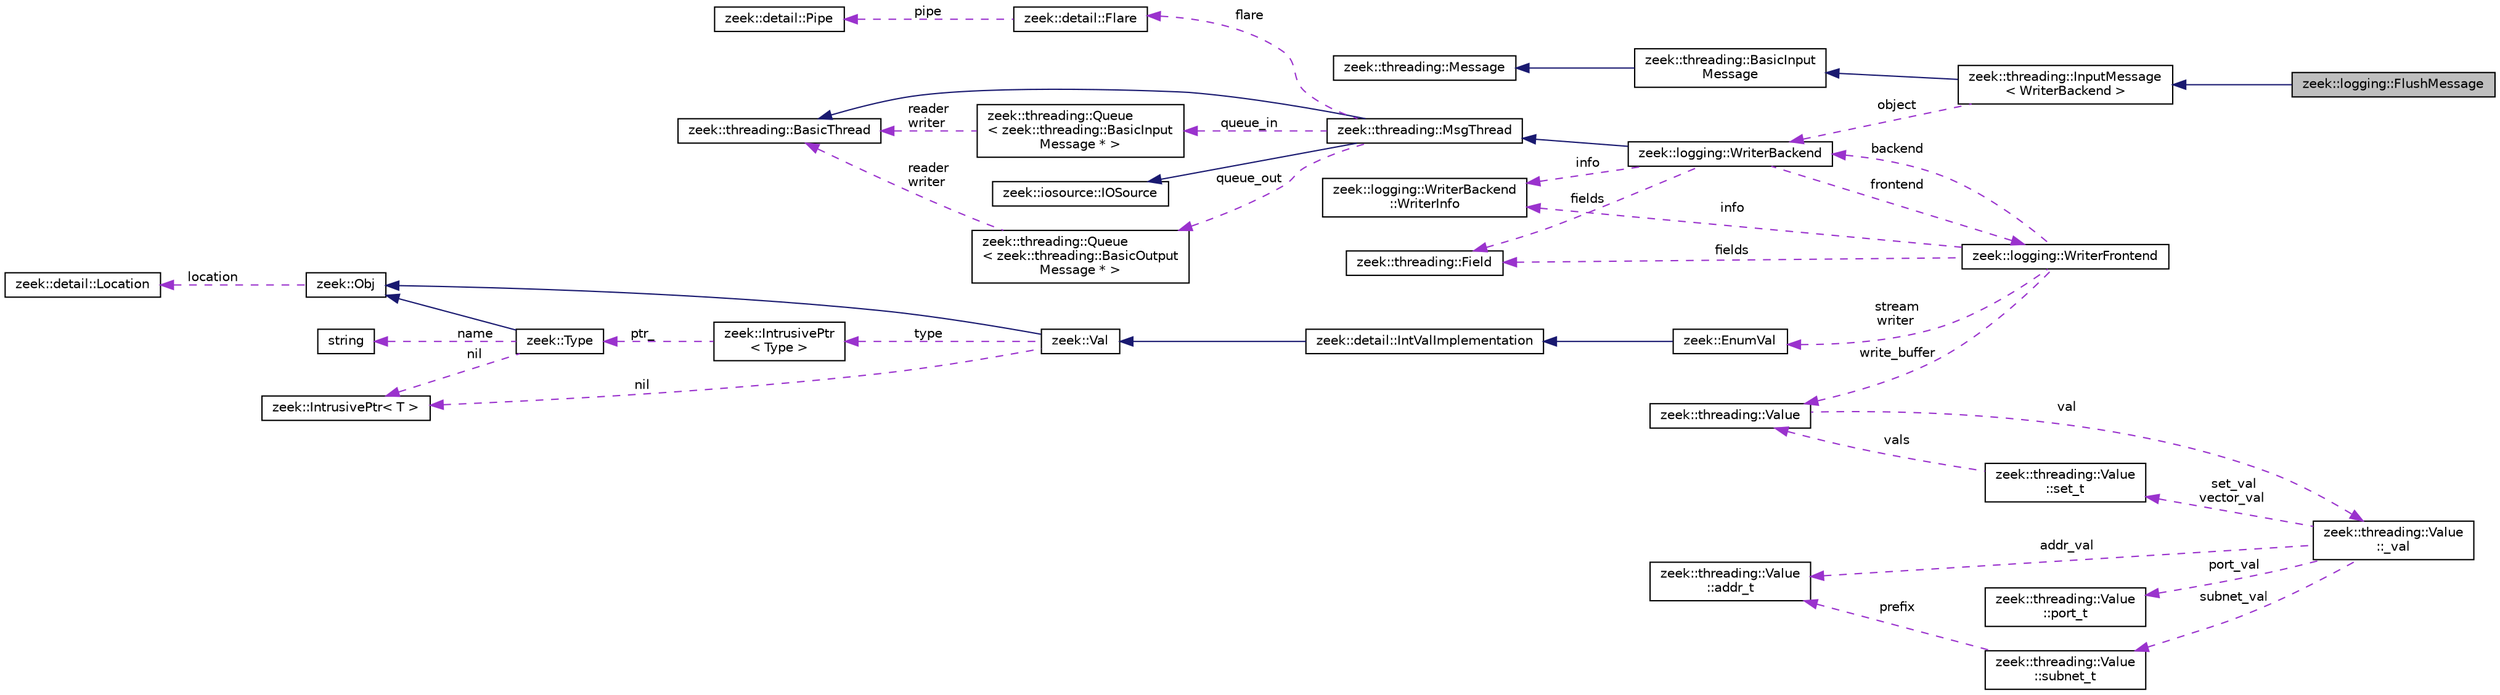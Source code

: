 digraph "zeek::logging::FlushMessage"
{
 // LATEX_PDF_SIZE
  edge [fontname="Helvetica",fontsize="10",labelfontname="Helvetica",labelfontsize="10"];
  node [fontname="Helvetica",fontsize="10",shape=record];
  rankdir="LR";
  Node1 [label="zeek::logging::FlushMessage",height=0.2,width=0.4,color="black", fillcolor="grey75", style="filled", fontcolor="black",tooltip=" "];
  Node2 -> Node1 [dir="back",color="midnightblue",fontsize="10",style="solid",fontname="Helvetica"];
  Node2 [label="zeek::threading::InputMessage\l\< WriterBackend \>",height=0.2,width=0.4,color="black", fillcolor="white", style="filled",URL="$d4/d14/classzeek_1_1threading_1_1InputMessage.html",tooltip=" "];
  Node3 -> Node2 [dir="back",color="midnightblue",fontsize="10",style="solid",fontname="Helvetica"];
  Node3 [label="zeek::threading::BasicInput\lMessage",height=0.2,width=0.4,color="black", fillcolor="white", style="filled",URL="$d8/d9a/classzeek_1_1threading_1_1BasicInputMessage.html",tooltip=" "];
  Node4 -> Node3 [dir="back",color="midnightblue",fontsize="10",style="solid",fontname="Helvetica"];
  Node4 [label="zeek::threading::Message",height=0.2,width=0.4,color="black", fillcolor="white", style="filled",URL="$d8/dbb/classzeek_1_1threading_1_1Message.html",tooltip=" "];
  Node5 -> Node2 [dir="back",color="darkorchid3",fontsize="10",style="dashed",label=" object" ,fontname="Helvetica"];
  Node5 [label="zeek::logging::WriterBackend",height=0.2,width=0.4,color="black", fillcolor="white", style="filled",URL="$dd/d30/classzeek_1_1logging_1_1WriterBackend.html",tooltip=" "];
  Node6 -> Node5 [dir="back",color="midnightblue",fontsize="10",style="solid",fontname="Helvetica"];
  Node6 [label="zeek::threading::MsgThread",height=0.2,width=0.4,color="black", fillcolor="white", style="filled",URL="$d8/d7d/classzeek_1_1threading_1_1MsgThread.html",tooltip=" "];
  Node7 -> Node6 [dir="back",color="midnightblue",fontsize="10",style="solid",fontname="Helvetica"];
  Node7 [label="zeek::threading::BasicThread",height=0.2,width=0.4,color="black", fillcolor="white", style="filled",URL="$d3/dd9/classzeek_1_1threading_1_1BasicThread.html",tooltip=" "];
  Node8 -> Node6 [dir="back",color="midnightblue",fontsize="10",style="solid",fontname="Helvetica"];
  Node8 [label="zeek::iosource::IOSource",height=0.2,width=0.4,color="black", fillcolor="white", style="filled",URL="$da/dea/classzeek_1_1iosource_1_1IOSource.html",tooltip=" "];
  Node9 -> Node6 [dir="back",color="darkorchid3",fontsize="10",style="dashed",label=" queue_in" ,fontname="Helvetica"];
  Node9 [label="zeek::threading::Queue\l\< zeek::threading::BasicInput\lMessage * \>",height=0.2,width=0.4,color="black", fillcolor="white", style="filled",URL="$dd/dd1/classzeek_1_1threading_1_1Queue.html",tooltip=" "];
  Node7 -> Node9 [dir="back",color="darkorchid3",fontsize="10",style="dashed",label=" reader\nwriter" ,fontname="Helvetica"];
  Node10 -> Node6 [dir="back",color="darkorchid3",fontsize="10",style="dashed",label=" queue_out" ,fontname="Helvetica"];
  Node10 [label="zeek::threading::Queue\l\< zeek::threading::BasicOutput\lMessage * \>",height=0.2,width=0.4,color="black", fillcolor="white", style="filled",URL="$dd/dd1/classzeek_1_1threading_1_1Queue.html",tooltip=" "];
  Node7 -> Node10 [dir="back",color="darkorchid3",fontsize="10",style="dashed",label=" reader\nwriter" ,fontname="Helvetica"];
  Node11 -> Node6 [dir="back",color="darkorchid3",fontsize="10",style="dashed",label=" flare" ,fontname="Helvetica"];
  Node11 [label="zeek::detail::Flare",height=0.2,width=0.4,color="black", fillcolor="white", style="filled",URL="$d5/dce/classzeek_1_1detail_1_1Flare.html",tooltip=" "];
  Node12 -> Node11 [dir="back",color="darkorchid3",fontsize="10",style="dashed",label=" pipe" ,fontname="Helvetica"];
  Node12 [label="zeek::detail::Pipe",height=0.2,width=0.4,color="black", fillcolor="white", style="filled",URL="$de/dd5/classzeek_1_1detail_1_1Pipe.html",tooltip=" "];
  Node13 -> Node5 [dir="back",color="darkorchid3",fontsize="10",style="dashed",label=" frontend" ,fontname="Helvetica"];
  Node13 [label="zeek::logging::WriterFrontend",height=0.2,width=0.4,color="black", fillcolor="white", style="filled",URL="$dc/d09/classzeek_1_1logging_1_1WriterFrontend.html",tooltip=" "];
  Node14 -> Node13 [dir="back",color="darkorchid3",fontsize="10",style="dashed",label=" stream\nwriter" ,fontname="Helvetica"];
  Node14 [label="zeek::EnumVal",height=0.2,width=0.4,color="black", fillcolor="white", style="filled",URL="$dc/da0/classzeek_1_1EnumVal.html",tooltip=" "];
  Node15 -> Node14 [dir="back",color="midnightblue",fontsize="10",style="solid",fontname="Helvetica"];
  Node15 [label="zeek::detail::IntValImplementation",height=0.2,width=0.4,color="black", fillcolor="white", style="filled",URL="$db/d72/classzeek_1_1detail_1_1IntValImplementation.html",tooltip=" "];
  Node16 -> Node15 [dir="back",color="midnightblue",fontsize="10",style="solid",fontname="Helvetica"];
  Node16 [label="zeek::Val",height=0.2,width=0.4,color="black", fillcolor="white", style="filled",URL="$de/d49/classzeek_1_1Val.html",tooltip=" "];
  Node17 -> Node16 [dir="back",color="midnightblue",fontsize="10",style="solid",fontname="Helvetica"];
  Node17 [label="zeek::Obj",height=0.2,width=0.4,color="black", fillcolor="white", style="filled",URL="$dd/df1/classzeek_1_1Obj.html",tooltip=" "];
  Node18 -> Node17 [dir="back",color="darkorchid3",fontsize="10",style="dashed",label=" location" ,fontname="Helvetica"];
  Node18 [label="zeek::detail::Location",height=0.2,width=0.4,color="black", fillcolor="white", style="filled",URL="$d5/d1d/classzeek_1_1detail_1_1Location.html",tooltip=" "];
  Node19 -> Node16 [dir="back",color="darkorchid3",fontsize="10",style="dashed",label=" nil" ,fontname="Helvetica"];
  Node19 [label="zeek::IntrusivePtr\< T \>",height=0.2,width=0.4,color="black", fillcolor="white", style="filled",URL="$d6/dba/classzeek_1_1IntrusivePtr.html",tooltip=" "];
  Node20 -> Node16 [dir="back",color="darkorchid3",fontsize="10",style="dashed",label=" type" ,fontname="Helvetica"];
  Node20 [label="zeek::IntrusivePtr\l\< Type \>",height=0.2,width=0.4,color="black", fillcolor="white", style="filled",URL="$d6/dba/classzeek_1_1IntrusivePtr.html",tooltip=" "];
  Node21 -> Node20 [dir="back",color="darkorchid3",fontsize="10",style="dashed",label=" ptr_" ,fontname="Helvetica"];
  Node21 [label="zeek::Type",height=0.2,width=0.4,color="black", fillcolor="white", style="filled",URL="$d0/d4f/classzeek_1_1Type.html",tooltip=" "];
  Node17 -> Node21 [dir="back",color="midnightblue",fontsize="10",style="solid",fontname="Helvetica"];
  Node19 -> Node21 [dir="back",color="darkorchid3",fontsize="10",style="dashed",label=" nil" ,fontname="Helvetica"];
  Node22 -> Node21 [dir="back",color="darkorchid3",fontsize="10",style="dashed",label=" name" ,fontname="Helvetica"];
  Node22 [label="string",height=0.2,width=0.4,color="black", fillcolor="white", style="filled",tooltip=" "];
  Node5 -> Node13 [dir="back",color="darkorchid3",fontsize="10",style="dashed",label=" backend" ,fontname="Helvetica"];
  Node23 -> Node13 [dir="back",color="darkorchid3",fontsize="10",style="dashed",label=" info" ,fontname="Helvetica"];
  Node23 [label="zeek::logging::WriterBackend\l::WriterInfo",height=0.2,width=0.4,color="black", fillcolor="white", style="filled",URL="$d5/db9/structzeek_1_1logging_1_1WriterBackend_1_1WriterInfo.html",tooltip=" "];
  Node24 -> Node13 [dir="back",color="darkorchid3",fontsize="10",style="dashed",label=" fields" ,fontname="Helvetica"];
  Node24 [label="zeek::threading::Field",height=0.2,width=0.4,color="black", fillcolor="white", style="filled",URL="$d8/d69/structzeek_1_1threading_1_1Field.html",tooltip=" "];
  Node25 -> Node13 [dir="back",color="darkorchid3",fontsize="10",style="dashed",label=" write_buffer" ,fontname="Helvetica"];
  Node25 [label="zeek::threading::Value",height=0.2,width=0.4,color="black", fillcolor="white", style="filled",URL="$da/d45/structzeek_1_1threading_1_1Value.html",tooltip=" "];
  Node26 -> Node25 [dir="back",color="darkorchid3",fontsize="10",style="dashed",label=" val" ,fontname="Helvetica"];
  Node26 [label="zeek::threading::Value\l::_val",height=0.2,width=0.4,color="black", fillcolor="white", style="filled",URL="$df/d0e/unionzeek_1_1threading_1_1Value_1_1__val.html",tooltip=" "];
  Node27 -> Node26 [dir="back",color="darkorchid3",fontsize="10",style="dashed",label=" port_val" ,fontname="Helvetica"];
  Node27 [label="zeek::threading::Value\l::port_t",height=0.2,width=0.4,color="black", fillcolor="white", style="filled",URL="$da/d45/structzeek_1_1threading_1_1Value.html#d1/d2d/structzeek_1_1threading_1_1Value_1_1port__t",tooltip=" "];
  Node28 -> Node26 [dir="back",color="darkorchid3",fontsize="10",style="dashed",label=" set_val\nvector_val" ,fontname="Helvetica"];
  Node28 [label="zeek::threading::Value\l::set_t",height=0.2,width=0.4,color="black", fillcolor="white", style="filled",URL="$da/d45/structzeek_1_1threading_1_1Value.html#d0/d39/structzeek_1_1threading_1_1Value_1_1set__t",tooltip="False for optional record fields that are not set."];
  Node25 -> Node28 [dir="back",color="darkorchid3",fontsize="10",style="dashed",label=" vals" ,fontname="Helvetica"];
  Node29 -> Node26 [dir="back",color="darkorchid3",fontsize="10",style="dashed",label=" addr_val" ,fontname="Helvetica"];
  Node29 [label="zeek::threading::Value\l::addr_t",height=0.2,width=0.4,color="black", fillcolor="white", style="filled",URL="$da/d45/structzeek_1_1threading_1_1Value.html#df/dcd/structzeek_1_1threading_1_1Value_1_1addr__t",tooltip=" "];
  Node30 -> Node26 [dir="back",color="darkorchid3",fontsize="10",style="dashed",label=" subnet_val" ,fontname="Helvetica"];
  Node30 [label="zeek::threading::Value\l::subnet_t",height=0.2,width=0.4,color="black", fillcolor="white", style="filled",URL="$da/d45/structzeek_1_1threading_1_1Value.html#dd/d8c/structzeek_1_1threading_1_1Value_1_1subnet__t",tooltip=" "];
  Node29 -> Node30 [dir="back",color="darkorchid3",fontsize="10",style="dashed",label=" prefix" ,fontname="Helvetica"];
  Node23 -> Node5 [dir="back",color="darkorchid3",fontsize="10",style="dashed",label=" info" ,fontname="Helvetica"];
  Node24 -> Node5 [dir="back",color="darkorchid3",fontsize="10",style="dashed",label=" fields" ,fontname="Helvetica"];
}
